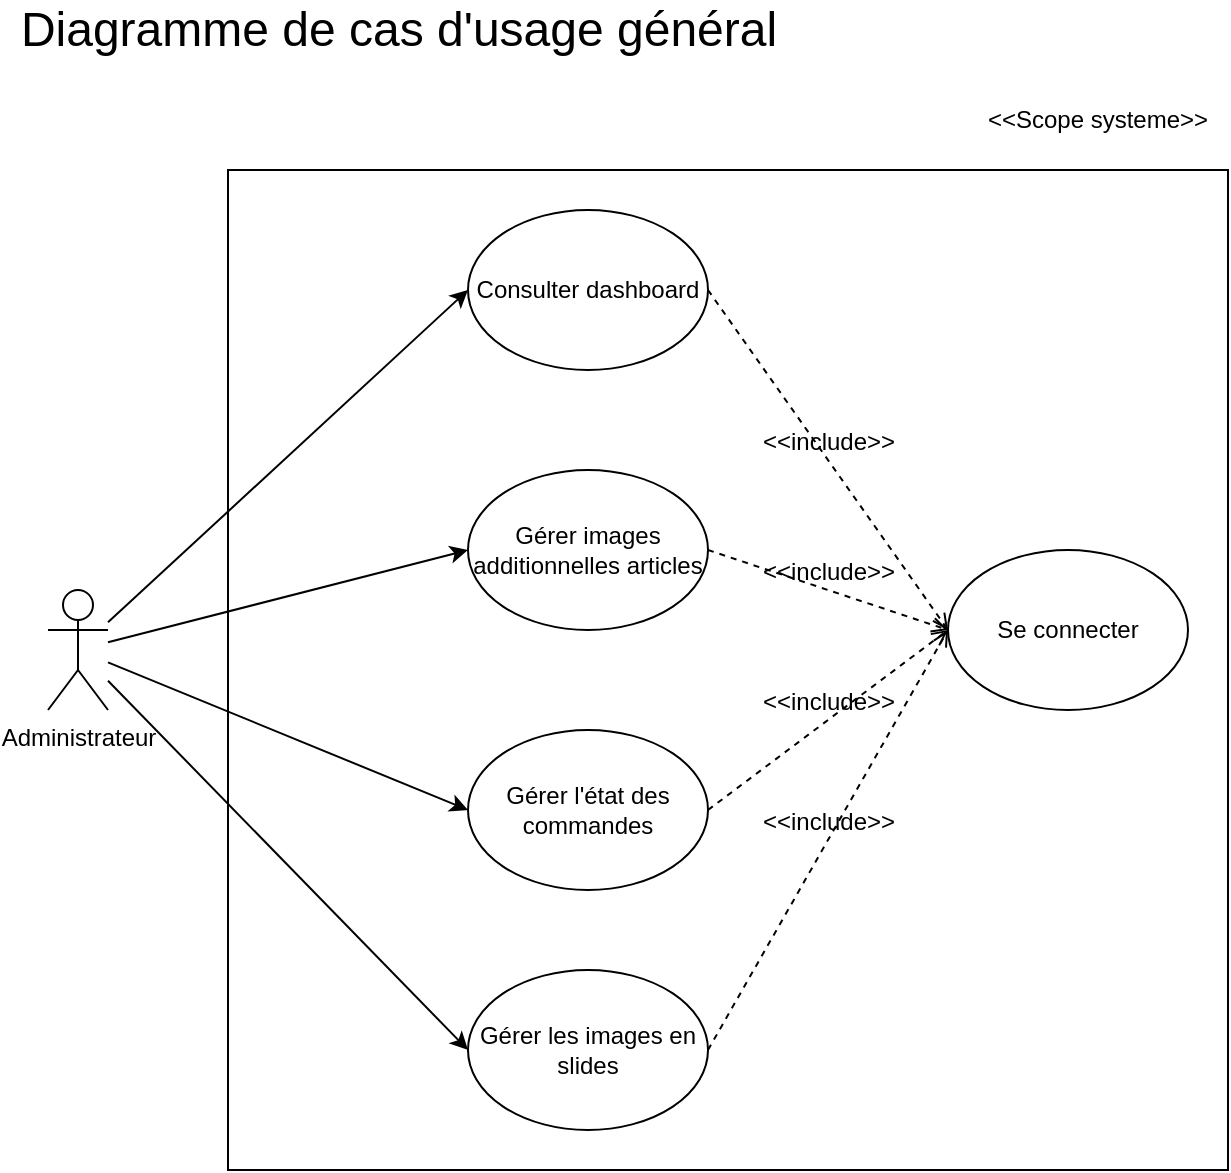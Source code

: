 <mxfile>
    <diagram id="nDLFXEuqtVmkwr3QOwJP" name="Diagramme de cas d'usage général">
        <mxGraphModel dx="1294" dy="434" grid="1" gridSize="10" guides="1" tooltips="1" connect="1" arrows="1" fold="1" page="1" pageScale="1" pageWidth="827" pageHeight="1169" math="0" shadow="0">
            <root>
                <mxCell id="0"/>
                <mxCell id="1" parent="0"/>
                <mxCell id="2" value="" style="whiteSpace=wrap;html=1;aspect=fixed;" parent="1" vertex="1">
                    <mxGeometry x="190" y="130" width="500" height="500" as="geometry"/>
                </mxCell>
                <mxCell id="3" value="&amp;lt;&amp;lt;Scope systeme&amp;gt;&amp;gt;" style="text;html=1;strokeColor=none;fillColor=none;align=center;verticalAlign=middle;whiteSpace=wrap;rounded=0;" parent="1" vertex="1">
                    <mxGeometry x="560" y="90" width="130" height="30" as="geometry"/>
                </mxCell>
                <mxCell id="11" style="edgeStyle=none;html=1;entryX=0;entryY=0.5;entryDx=0;entryDy=0;" parent="1" source="4" target="6" edge="1">
                    <mxGeometry relative="1" as="geometry"/>
                </mxCell>
                <mxCell id="12" style="edgeStyle=none;html=1;entryX=0;entryY=0.5;entryDx=0;entryDy=0;" parent="1" source="4" target="7" edge="1">
                    <mxGeometry relative="1" as="geometry"/>
                </mxCell>
                <mxCell id="13" style="edgeStyle=none;html=1;entryX=0;entryY=0.5;entryDx=0;entryDy=0;" parent="1" source="4" target="8" edge="1">
                    <mxGeometry relative="1" as="geometry"/>
                </mxCell>
                <mxCell id="8i_yRleFVIL6Pxfa-t22-16" style="edgeStyle=none;html=1;entryX=0;entryY=0.5;entryDx=0;entryDy=0;fontSize=12;" parent="1" source="4" target="8i_yRleFVIL6Pxfa-t22-15" edge="1">
                    <mxGeometry relative="1" as="geometry"/>
                </mxCell>
                <mxCell id="4" value="Administrateur" style="shape=umlActor;verticalLabelPosition=bottom;verticalAlign=top;html=1;outlineConnect=0;" parent="1" vertex="1">
                    <mxGeometry x="100" y="340" width="30" height="60" as="geometry"/>
                </mxCell>
                <mxCell id="5" value="Se connecter" style="ellipse;whiteSpace=wrap;html=1;" parent="1" vertex="1">
                    <mxGeometry x="550" y="320" width="120" height="80" as="geometry"/>
                </mxCell>
                <mxCell id="6" value="Gérer images additionnelles articles" style="ellipse;whiteSpace=wrap;html=1;" parent="1" vertex="1">
                    <mxGeometry x="310" y="280" width="120" height="80" as="geometry"/>
                </mxCell>
                <mxCell id="7" value="Gérer l'état des commandes" style="ellipse;whiteSpace=wrap;html=1;" parent="1" vertex="1">
                    <mxGeometry x="310" y="410" width="120" height="80" as="geometry"/>
                </mxCell>
                <mxCell id="8" value="Gérer les images en slides" style="ellipse;whiteSpace=wrap;html=1;" parent="1" vertex="1">
                    <mxGeometry x="310" y="530" width="120" height="80" as="geometry"/>
                </mxCell>
                <mxCell id="15" value="&lt;font style=&quot;font-size: 24px&quot;&gt;Diagramme de cas d'usage général&lt;/font&gt;" style="text;html=1;align=center;verticalAlign=middle;resizable=0;points=[];autosize=1;strokeColor=none;fillColor=none;" parent="1" vertex="1">
                    <mxGeometry x="80" y="50" width="390" height="20" as="geometry"/>
                </mxCell>
                <mxCell id="ZW-vbjY2boaWi894grZ2-15" value="&amp;lt;&amp;lt;include&amp;gt;&amp;gt;" style="html=1;verticalAlign=bottom;labelBackgroundColor=none;endArrow=open;endFill=0;dashed=1;fontSize=12;exitX=1;exitY=0.5;exitDx=0;exitDy=0;entryX=0;entryY=0.5;entryDx=0;entryDy=0;" parent="1" source="6" target="5" edge="1">
                    <mxGeometry width="160" relative="1" as="geometry">
                        <mxPoint x="520" y="330" as="sourcePoint"/>
                        <mxPoint x="680" y="330" as="targetPoint"/>
                    </mxGeometry>
                </mxCell>
                <mxCell id="ZW-vbjY2boaWi894grZ2-21" value="&amp;lt;&amp;lt;include&amp;gt;&amp;gt;" style="html=1;verticalAlign=bottom;labelBackgroundColor=none;endArrow=open;endFill=0;dashed=1;fontSize=12;exitX=1;exitY=0.5;exitDx=0;exitDy=0;entryX=0;entryY=0.5;entryDx=0;entryDy=0;" parent="1" source="7" target="5" edge="1">
                    <mxGeometry width="160" relative="1" as="geometry">
                        <mxPoint x="430" y="390" as="sourcePoint"/>
                        <mxPoint x="590" y="390" as="targetPoint"/>
                    </mxGeometry>
                </mxCell>
                <mxCell id="ZW-vbjY2boaWi894grZ2-22" value="&amp;lt;&amp;lt;include&amp;gt;&amp;gt;" style="html=1;verticalAlign=bottom;labelBackgroundColor=none;endArrow=open;endFill=0;dashed=1;fontSize=12;exitX=1;exitY=0.5;exitDx=0;exitDy=0;entryX=0;entryY=0.5;entryDx=0;entryDy=0;" parent="1" source="8" target="5" edge="1">
                    <mxGeometry width="160" relative="1" as="geometry">
                        <mxPoint x="430" y="390" as="sourcePoint"/>
                        <mxPoint x="590" y="390" as="targetPoint"/>
                    </mxGeometry>
                </mxCell>
                <mxCell id="8i_yRleFVIL6Pxfa-t22-15" value="Consulter dashboard" style="ellipse;whiteSpace=wrap;html=1;fontSize=12;" parent="1" vertex="1">
                    <mxGeometry x="310" y="150" width="120" height="80" as="geometry"/>
                </mxCell>
                <mxCell id="8i_yRleFVIL6Pxfa-t22-17" value="&amp;lt;&amp;lt;include&amp;gt;&amp;gt;" style="html=1;verticalAlign=bottom;labelBackgroundColor=none;endArrow=open;endFill=0;dashed=1;fontSize=12;exitX=1;exitY=0.5;exitDx=0;exitDy=0;" parent="1" source="8i_yRleFVIL6Pxfa-t22-15" edge="1">
                    <mxGeometry width="160" relative="1" as="geometry">
                        <mxPoint x="360" y="340" as="sourcePoint"/>
                        <mxPoint x="550" y="360" as="targetPoint"/>
                    </mxGeometry>
                </mxCell>
            </root>
        </mxGraphModel>
    </diagram>
    <diagram id="T0jdR0GFDc5knzd9bs62" name="Diagramme de cas d'usage détaillé : Se connecter">
        <mxGraphModel dx="1294" dy="434" grid="1" gridSize="10" guides="1" tooltips="1" connect="1" arrows="1" fold="1" page="1" pageScale="1" pageWidth="827" pageHeight="1169" math="0" shadow="0">
            <root>
                <mxCell id="59W9_1aus5s8J_rWkOXe-0"/>
                <mxCell id="59W9_1aus5s8J_rWkOXe-1" parent="59W9_1aus5s8J_rWkOXe-0"/>
                <mxCell id="59W9_1aus5s8J_rWkOXe-2" value="" style="whiteSpace=wrap;html=1;aspect=fixed;fontSize=24;" parent="59W9_1aus5s8J_rWkOXe-1" vertex="1">
                    <mxGeometry x="220" y="200" width="410" height="410" as="geometry"/>
                </mxCell>
                <mxCell id="59W9_1aus5s8J_rWkOXe-3" value="&lt;font style=&quot;font-size: 12px&quot;&gt;&amp;lt;&amp;lt;Scope Système&amp;gt;&amp;gt;&lt;/font&gt;" style="text;html=1;strokeColor=none;fillColor=none;align=center;verticalAlign=middle;whiteSpace=wrap;rounded=0;fontSize=24;" parent="59W9_1aus5s8J_rWkOXe-1" vertex="1">
                    <mxGeometry x="500" y="170" width="140" height="30" as="geometry"/>
                </mxCell>
                <mxCell id="kxC81lzMy1NFVV-Q3639-0" style="edgeStyle=none;html=1;entryX=0;entryY=0.5;entryDx=0;entryDy=0;fontSize=14;" parent="59W9_1aus5s8J_rWkOXe-1" source="59W9_1aus5s8J_rWkOXe-4" target="sTT63pB6NShPnN-rBgzG-0" edge="1">
                    <mxGeometry relative="1" as="geometry"/>
                </mxCell>
                <mxCell id="59W9_1aus5s8J_rWkOXe-4" value="Administrateur" style="shape=umlActor;verticalLabelPosition=bottom;verticalAlign=top;html=1;outlineConnect=0;fontSize=12;" parent="59W9_1aus5s8J_rWkOXe-1" vertex="1">
                    <mxGeometry x="130" y="350" width="30" height="60" as="geometry"/>
                </mxCell>
                <mxCell id="sTT63pB6NShPnN-rBgzG-0" value="Consulter les dernières commandes" style="ellipse;whiteSpace=wrap;html=1;fontSize=12;" parent="59W9_1aus5s8J_rWkOXe-1" vertex="1">
                    <mxGeometry x="365" y="340" width="120" height="80" as="geometry"/>
                </mxCell>
                <mxCell id="G4JaeI6C5sSxx37bxYbS-0" value="&lt;font style=&quot;font-size: 14px&quot;&gt;Diagramme de cas d'usage détaillé:&amp;nbsp;Consulter dashboard&lt;/font&gt;" style="text;html=1;align=center;verticalAlign=middle;resizable=0;points=[];autosize=1;strokeColor=none;fillColor=none;fontSize=12;" parent="59W9_1aus5s8J_rWkOXe-1" vertex="1">
                    <mxGeometry x="44" y="175" width="370" height="20" as="geometry"/>
                </mxCell>
            </root>
        </mxGraphModel>
    </diagram>
    <diagram id="UPAQSZN-O9Nusch8lGBT" name="Gérer l'état des commandes">
        <mxGraphModel dx="1294" dy="434" grid="1" gridSize="10" guides="1" tooltips="1" connect="1" arrows="1" fold="1" page="1" pageScale="1" pageWidth="827" pageHeight="1169" math="0" shadow="0">
            <root>
                <mxCell id="sZTl3zvaGhfrvDB9hGLv-0"/>
                <mxCell id="sZTl3zvaGhfrvDB9hGLv-1" parent="sZTl3zvaGhfrvDB9hGLv-0"/>
                <mxCell id="sZTl3zvaGhfrvDB9hGLv-2" value="" style="whiteSpace=wrap;html=1;aspect=fixed;fontSize=14;" parent="sZTl3zvaGhfrvDB9hGLv-1" vertex="1">
                    <mxGeometry x="220" y="130" width="530" height="530" as="geometry"/>
                </mxCell>
                <mxCell id="sZTl3zvaGhfrvDB9hGLv-11" style="edgeStyle=none;html=1;entryX=0;entryY=0.5;entryDx=0;entryDy=0;fontSize=14;" parent="sZTl3zvaGhfrvDB9hGLv-1" source="sZTl3zvaGhfrvDB9hGLv-3" target="sZTl3zvaGhfrvDB9hGLv-4" edge="1">
                    <mxGeometry relative="1" as="geometry"/>
                </mxCell>
                <mxCell id="sZTl3zvaGhfrvDB9hGLv-12" style="edgeStyle=none;html=1;entryX=0;entryY=0.5;entryDx=0;entryDy=0;fontSize=14;" parent="sZTl3zvaGhfrvDB9hGLv-1" source="sZTl3zvaGhfrvDB9hGLv-3" target="sZTl3zvaGhfrvDB9hGLv-9" edge="1">
                    <mxGeometry relative="1" as="geometry"/>
                </mxCell>
                <mxCell id="sZTl3zvaGhfrvDB9hGLv-13" style="edgeStyle=none;html=1;entryX=0;entryY=0.5;entryDx=0;entryDy=0;fontSize=14;" parent="sZTl3zvaGhfrvDB9hGLv-1" source="sZTl3zvaGhfrvDB9hGLv-3" target="sZTl3zvaGhfrvDB9hGLv-10" edge="1">
                    <mxGeometry relative="1" as="geometry"/>
                </mxCell>
                <mxCell id="BHEcxAs7yvrn7lyNvBdM-1" style="edgeStyle=none;html=1;entryX=0;entryY=0.5;entryDx=0;entryDy=0;fontSize=14;" parent="sZTl3zvaGhfrvDB9hGLv-1" source="sZTl3zvaGhfrvDB9hGLv-3" target="BHEcxAs7yvrn7lyNvBdM-0" edge="1">
                    <mxGeometry relative="1" as="geometry"/>
                </mxCell>
                <mxCell id="sZTl3zvaGhfrvDB9hGLv-3" value="Administrateur" style="shape=umlActor;verticalLabelPosition=bottom;verticalAlign=top;html=1;outlineConnect=0;fontSize=14;" parent="sZTl3zvaGhfrvDB9hGLv-1" vertex="1">
                    <mxGeometry x="150" y="300" width="30" height="60" as="geometry"/>
                </mxCell>
                <mxCell id="sZTl3zvaGhfrvDB9hGLv-4" value="Changer le status en : &quot;En cours de préparation&quot;" style="ellipse;whiteSpace=wrap;html=1;fontSize=14;" parent="sZTl3zvaGhfrvDB9hGLv-1" vertex="1">
                    <mxGeometry x="320" y="150" width="160" height="110" as="geometry"/>
                </mxCell>
                <mxCell id="sZTl3zvaGhfrvDB9hGLv-6" value="Diagramme de cas d'usage détaillé:&amp;nbsp;&lt;span style=&quot;font-size: 12px&quot;&gt;Gérer l'état des commandes&lt;/span&gt;" style="text;html=1;align=center;verticalAlign=middle;resizable=0;points=[];autosize=1;strokeColor=none;fillColor=none;fontSize=14;" parent="sZTl3zvaGhfrvDB9hGLv-1" vertex="1">
                    <mxGeometry x="100" y="90" width="390" height="20" as="geometry"/>
                </mxCell>
                <mxCell id="sZTl3zvaGhfrvDB9hGLv-7" value="&amp;lt;&amp;lt;Scope systeme&amp;gt;&amp;gt;" style="text;html=1;align=center;verticalAlign=middle;resizable=0;points=[];autosize=1;strokeColor=none;fillColor=none;fontSize=14;" parent="sZTl3zvaGhfrvDB9hGLv-1" vertex="1">
                    <mxGeometry x="540" y="100" width="140" height="20" as="geometry"/>
                </mxCell>
                <mxCell id="sZTl3zvaGhfrvDB9hGLv-9" value="Changer le status en : &quot;¨Prêt pour le retrait&quot;" style="ellipse;whiteSpace=wrap;html=1;fontSize=14;" parent="sZTl3zvaGhfrvDB9hGLv-1" vertex="1">
                    <mxGeometry x="320" y="270" width="160" height="110" as="geometry"/>
                </mxCell>
                <mxCell id="sZTl3zvaGhfrvDB9hGLv-10" value="Changer le status en : &quot;Un problème est survenu&quot;" style="ellipse;whiteSpace=wrap;html=1;fontSize=14;" parent="sZTl3zvaGhfrvDB9hGLv-1" vertex="1">
                    <mxGeometry x="320" y="400" width="160" height="110" as="geometry"/>
                </mxCell>
                <mxCell id="BHEcxAs7yvrn7lyNvBdM-0" value="Envoyer un message concernant la commande" style="ellipse;whiteSpace=wrap;html=1;fontSize=14;" parent="sZTl3zvaGhfrvDB9hGLv-1" vertex="1">
                    <mxGeometry x="320" y="530" width="160" height="110" as="geometry"/>
                </mxCell>
            </root>
        </mxGraphModel>
    </diagram>
</mxfile>